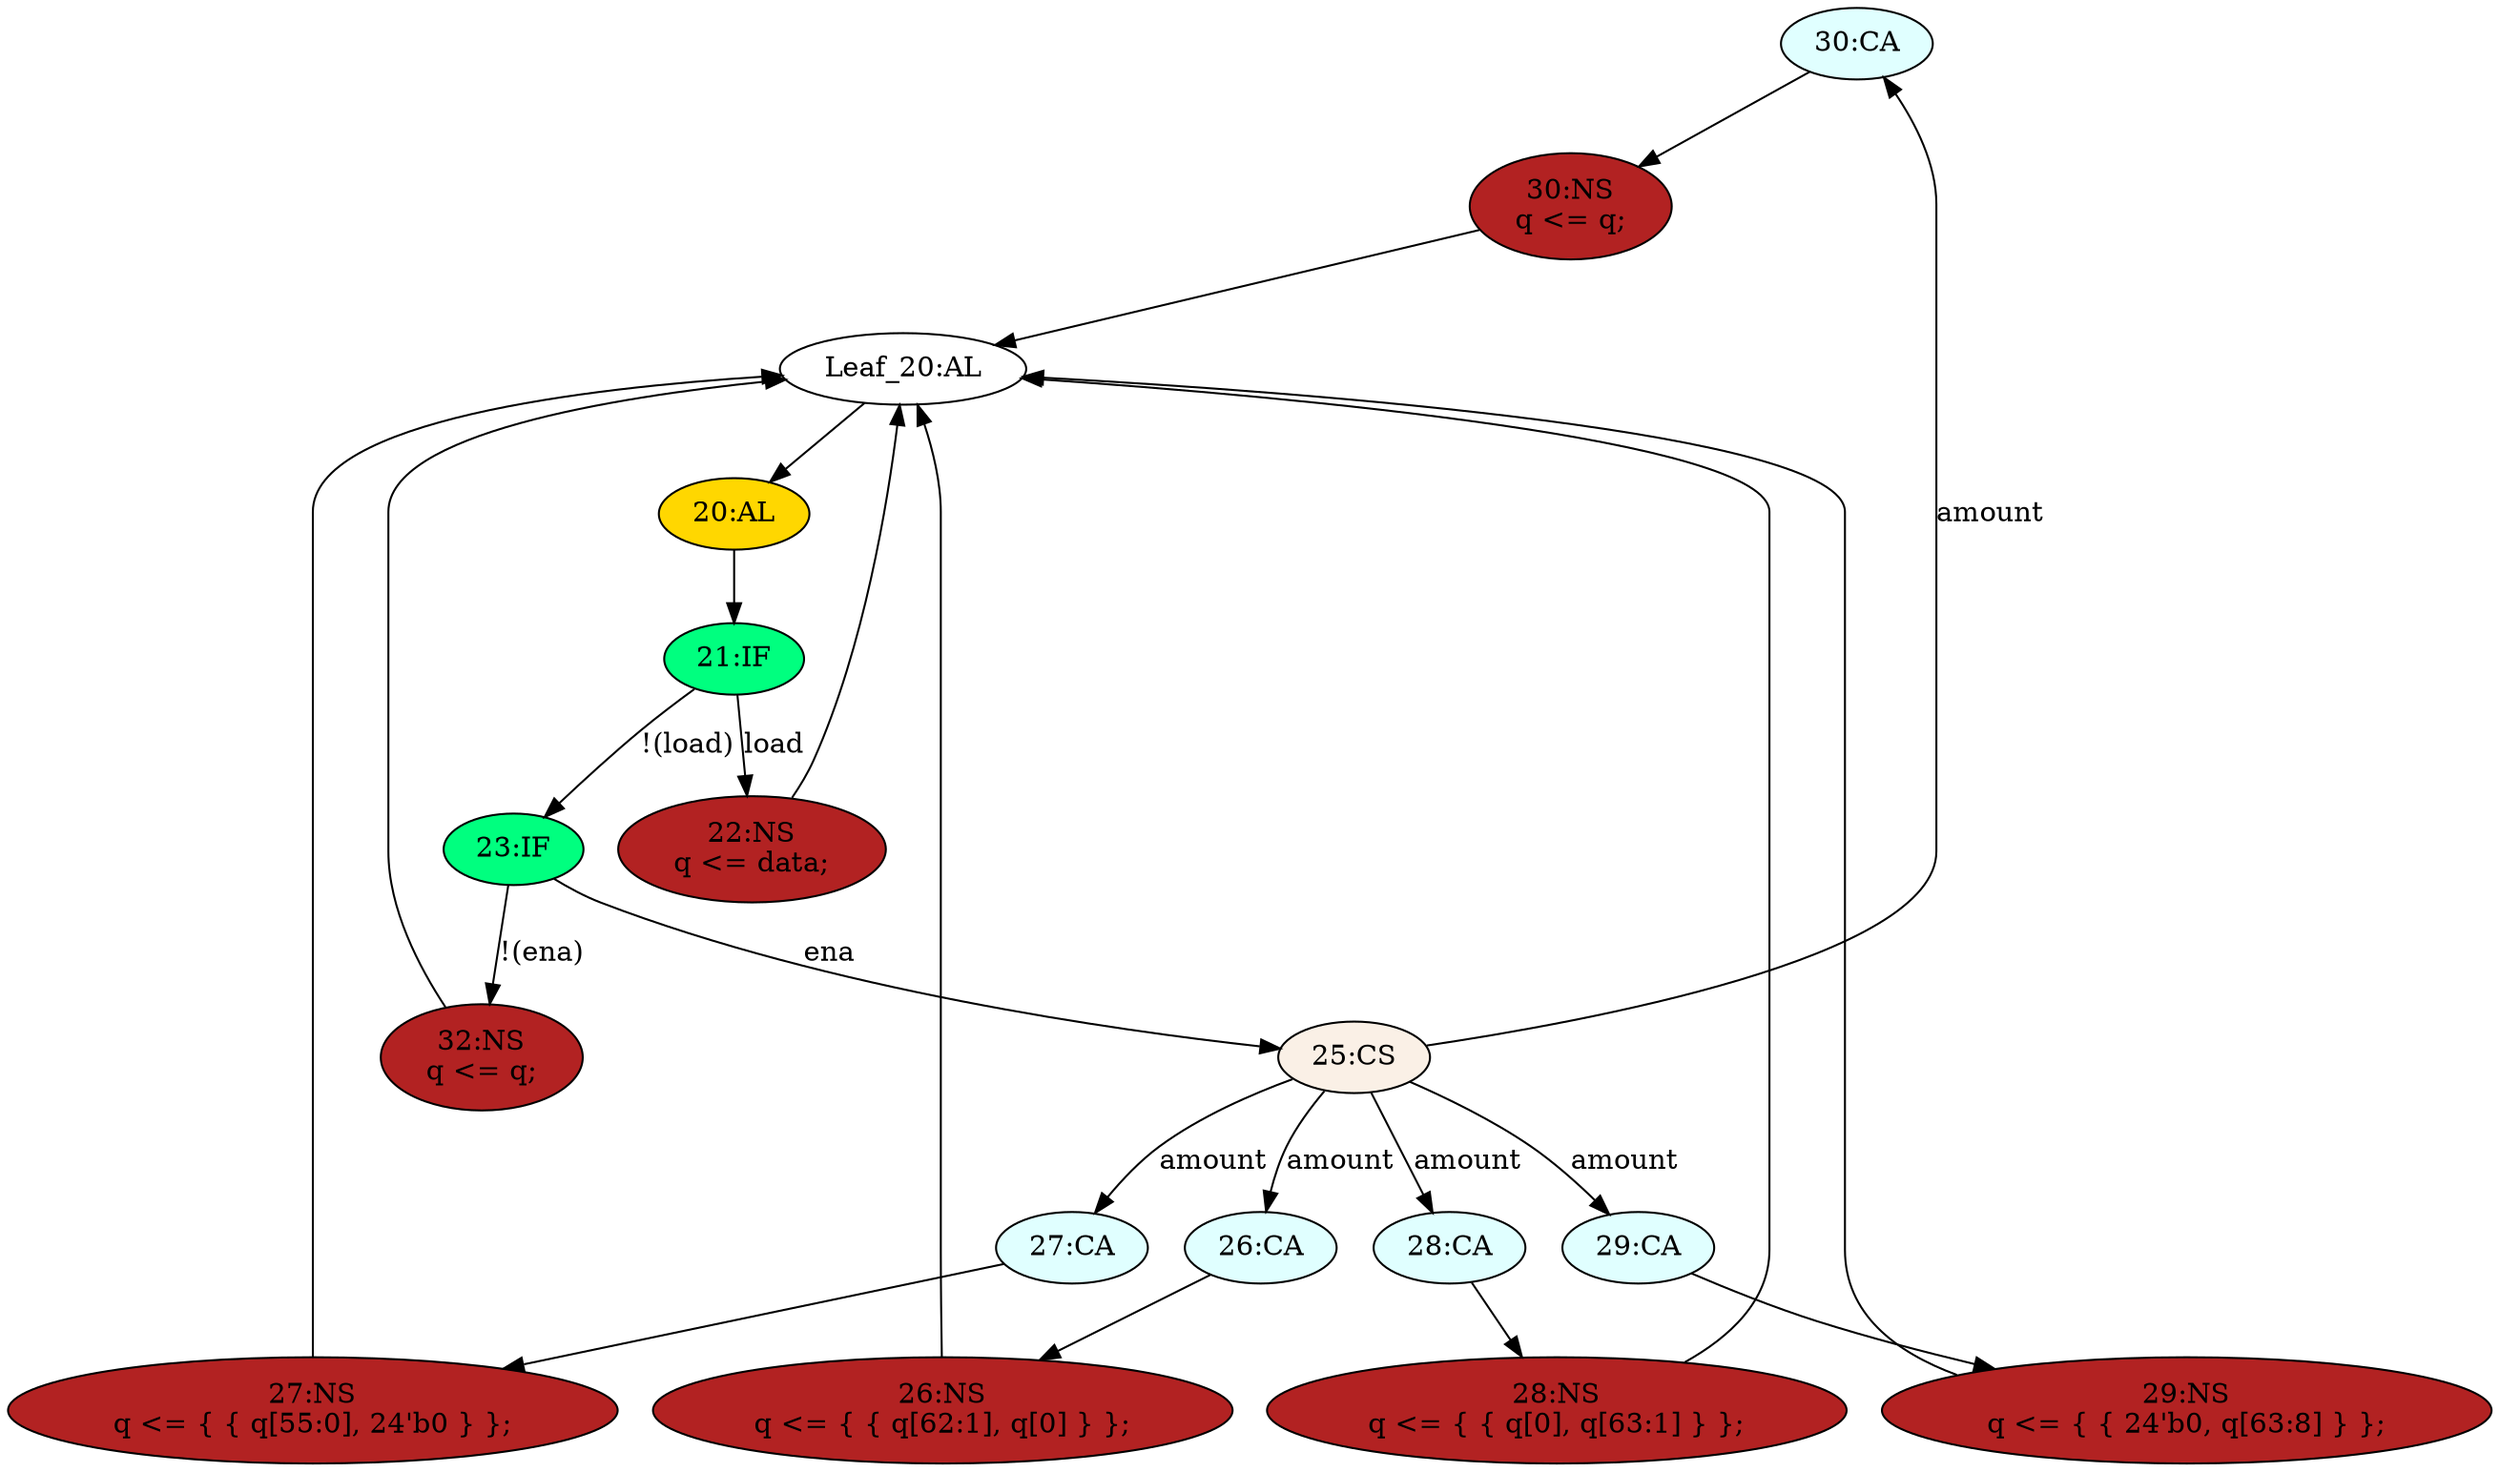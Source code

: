 strict digraph "compose( ,  )" {
	node [label="\N"];
	"30:CA"	[ast="<pyverilog.vparser.ast.Case object at 0x7fad412d8890>",
		fillcolor=lightcyan,
		label="30:CA",
		statements="[]",
		style=filled,
		typ=Case];
	"30:NS"	[ast="<pyverilog.vparser.ast.NonblockingSubstitution object at 0x7fad412d8950>",
		fillcolor=firebrick,
		label="30:NS
q <= q;",
		statements="[<pyverilog.vparser.ast.NonblockingSubstitution object at 0x7fad412d8950>]",
		style=filled,
		typ=NonblockingSubstitution];
	"30:CA" -> "30:NS"	[cond="[]",
		lineno=None];
	"26:NS"	[ast="<pyverilog.vparser.ast.NonblockingSubstitution object at 0x7fad41666750>",
		fillcolor=firebrick,
		label="26:NS
q <= { { q[62:1], q[0] } };",
		statements="[<pyverilog.vparser.ast.NonblockingSubstitution object at 0x7fad41666750>]",
		style=filled,
		typ=NonblockingSubstitution];
	"Leaf_20:AL"	[def_var="['q']",
		label="Leaf_20:AL"];
	"26:NS" -> "Leaf_20:AL"	[cond="[]",
		lineno=None];
	"27:CA"	[ast="<pyverilog.vparser.ast.Case object at 0x7fad41666950>",
		fillcolor=lightcyan,
		label="27:CA",
		statements="[]",
		style=filled,
		typ=Case];
	"27:NS"	[ast="<pyverilog.vparser.ast.NonblockingSubstitution object at 0x7fad41666150>",
		fillcolor=firebrick,
		label="27:NS
q <= { { q[55:0], 24'b0 } };",
		statements="[<pyverilog.vparser.ast.NonblockingSubstitution object at 0x7fad41666150>]",
		style=filled,
		typ=NonblockingSubstitution];
	"27:CA" -> "27:NS"	[cond="[]",
		lineno=None];
	"32:NS"	[ast="<pyverilog.vparser.ast.NonblockingSubstitution object at 0x7fad412d8fd0>",
		fillcolor=firebrick,
		label="32:NS
q <= q;",
		statements="[<pyverilog.vparser.ast.NonblockingSubstitution object at 0x7fad412d8fd0>]",
		style=filled,
		typ=NonblockingSubstitution];
	"32:NS" -> "Leaf_20:AL"	[cond="[]",
		lineno=None];
	"21:IF"	[ast="<pyverilog.vparser.ast.IfStatement object at 0x7fad416634d0>",
		fillcolor=springgreen,
		label="21:IF",
		statements="[]",
		style=filled,
		typ=IfStatement];
	"22:NS"	[ast="<pyverilog.vparser.ast.NonblockingSubstitution object at 0x7fad41663e10>",
		fillcolor=firebrick,
		label="22:NS
q <= data;",
		statements="[<pyverilog.vparser.ast.NonblockingSubstitution object at 0x7fad41663e10>]",
		style=filled,
		typ=NonblockingSubstitution];
	"21:IF" -> "22:NS"	[cond="['load']",
		label=load,
		lineno=21];
	"23:IF"	[ast="<pyverilog.vparser.ast.IfStatement object at 0x7fad413cecd0>",
		fillcolor=springgreen,
		label="23:IF",
		statements="[]",
		style=filled,
		typ=IfStatement];
	"21:IF" -> "23:IF"	[cond="['load']",
		label="!(load)",
		lineno=21];
	"22:NS" -> "Leaf_20:AL"	[cond="[]",
		lineno=None];
	"20:AL"	[ast="<pyverilog.vparser.ast.Always object at 0x7fad416771d0>",
		clk_sens=True,
		fillcolor=gold,
		label="20:AL",
		sens="['clk']",
		statements="[]",
		style=filled,
		typ=Always,
		use_var="['load', 'ena', 'amount', 'data', 'q']"];
	"20:AL" -> "21:IF"	[cond="[]",
		lineno=None];
	"28:NS"	[ast="<pyverilog.vparser.ast.NonblockingSubstitution object at 0x7fad42f68ad0>",
		fillcolor=firebrick,
		label="28:NS
q <= { { q[0], q[63:1] } };",
		statements="[<pyverilog.vparser.ast.NonblockingSubstitution object at 0x7fad42f68ad0>]",
		style=filled,
		typ=NonblockingSubstitution];
	"28:NS" -> "Leaf_20:AL"	[cond="[]",
		lineno=None];
	"29:NS"	[ast="<pyverilog.vparser.ast.NonblockingSubstitution object at 0x7fad412d84d0>",
		fillcolor=firebrick,
		label="29:NS
q <= { { 24'b0, q[63:8] } };",
		statements="[<pyverilog.vparser.ast.NonblockingSubstitution object at 0x7fad412d84d0>]",
		style=filled,
		typ=NonblockingSubstitution];
	"29:NS" -> "Leaf_20:AL"	[cond="[]",
		lineno=None];
	"27:NS" -> "Leaf_20:AL"	[cond="[]",
		lineno=None];
	"23:IF" -> "32:NS"	[cond="['ena']",
		label="!(ena)",
		lineno=23];
	"25:CS"	[ast="<pyverilog.vparser.ast.CaseStatement object at 0x7fad412d8990>",
		fillcolor=linen,
		label="25:CS",
		statements="[]",
		style=filled,
		typ=CaseStatement];
	"23:IF" -> "25:CS"	[cond="['ena']",
		label=ena,
		lineno=23];
	"26:CA"	[ast="<pyverilog.vparser.ast.Case object at 0x7fad41671550>",
		fillcolor=lightcyan,
		label="26:CA",
		statements="[]",
		style=filled,
		typ=Case];
	"26:CA" -> "26:NS"	[cond="[]",
		lineno=None];
	"30:NS" -> "Leaf_20:AL"	[cond="[]",
		lineno=None];
	"Leaf_20:AL" -> "20:AL";
	"29:CA"	[ast="<pyverilog.vparser.ast.Case object at 0x7fad412d8c90>",
		fillcolor=lightcyan,
		label="29:CA",
		statements="[]",
		style=filled,
		typ=Case];
	"29:CA" -> "29:NS"	[cond="[]",
		lineno=None];
	"25:CS" -> "30:CA"	[cond="['amount']",
		label=amount,
		lineno=25];
	"25:CS" -> "27:CA"	[cond="['amount']",
		label=amount,
		lineno=25];
	"25:CS" -> "26:CA"	[cond="['amount']",
		label=amount,
		lineno=25];
	"25:CS" -> "29:CA"	[cond="['amount']",
		label=amount,
		lineno=25];
	"28:CA"	[ast="<pyverilog.vparser.ast.Case object at 0x7fad4179ee50>",
		fillcolor=lightcyan,
		label="28:CA",
		statements="[]",
		style=filled,
		typ=Case];
	"25:CS" -> "28:CA"	[cond="['amount']",
		label=amount,
		lineno=25];
	"28:CA" -> "28:NS"	[cond="[]",
		lineno=None];
}
